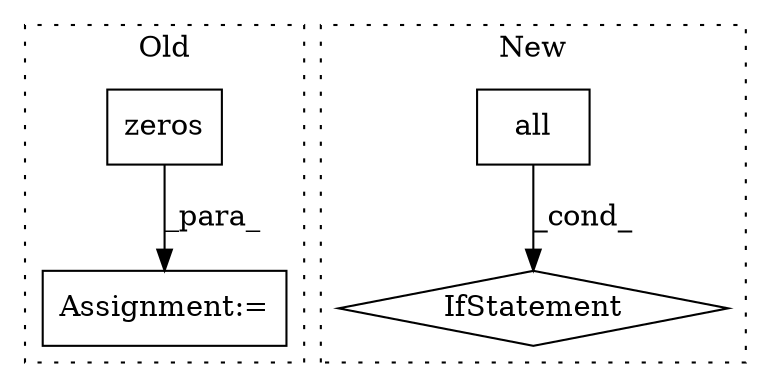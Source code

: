 digraph G {
subgraph cluster0 {
1 [label="zeros" a="32" s="17173,17203" l="6,1" shape="box"];
3 [label="Assignment:=" a="7" s="17387" l="1" shape="box"];
label = "Old";
style="dotted";
}
subgraph cluster1 {
2 [label="all" a="32" s="19849,19864" l="4,1" shape="box"];
4 [label="IfStatement" a="25" s="19839,19865" l="4,2" shape="diamond"];
label = "New";
style="dotted";
}
1 -> 3 [label="_para_"];
2 -> 4 [label="_cond_"];
}